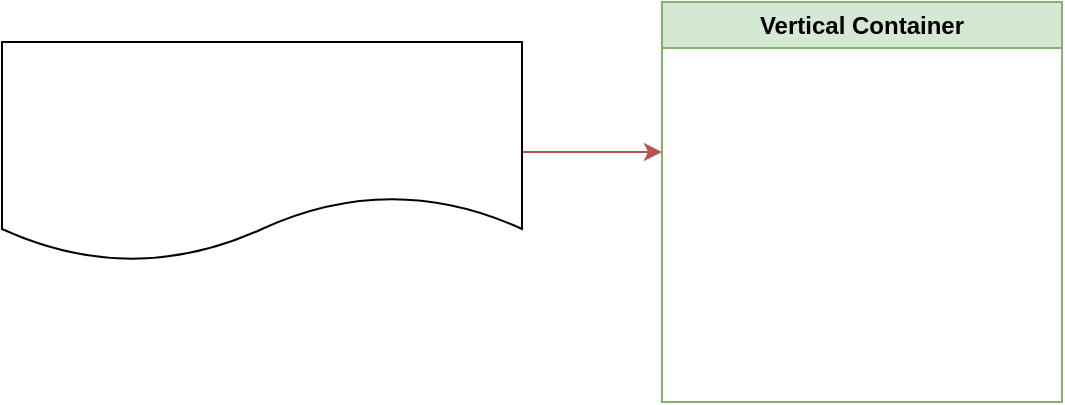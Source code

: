 <mxfile version="22.1.1" type="github">
  <diagram name="Page-1" id="vcGkg43yraG6zcTBp-iL">
    <mxGraphModel dx="1026" dy="623" grid="1" gridSize="10" guides="1" tooltips="1" connect="1" arrows="1" fold="1" page="1" pageScale="1" pageWidth="827" pageHeight="1169" math="0" shadow="0">
      <root>
        <mxCell id="0" />
        <mxCell id="1" parent="0" />
        <mxCell id="pWwtbhAFx1E4Xy6fi4eO-2" style="edgeStyle=orthogonalEdgeStyle;rounded=0;orthogonalLoop=1;jettySize=auto;html=1;fillColor=#f8cecc;strokeColor=#b85450;" edge="1" parent="1" source="pWwtbhAFx1E4Xy6fi4eO-1">
          <mxGeometry relative="1" as="geometry">
            <mxPoint x="400" y="195" as="targetPoint" />
          </mxGeometry>
        </mxCell>
        <mxCell id="pWwtbhAFx1E4Xy6fi4eO-1" value="" style="shape=document;whiteSpace=wrap;html=1;boundedLbl=1;" vertex="1" parent="1">
          <mxGeometry x="70" y="140" width="260" height="110" as="geometry" />
        </mxCell>
        <mxCell id="pWwtbhAFx1E4Xy6fi4eO-3" value="Vertical Container" style="swimlane;whiteSpace=wrap;html=1;fillColor=#d5e8d4;strokeColor=#82b366;" vertex="1" parent="1">
          <mxGeometry x="400" y="120" width="200" height="200" as="geometry" />
        </mxCell>
      </root>
    </mxGraphModel>
  </diagram>
</mxfile>
